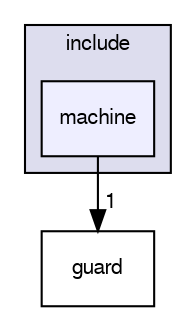 digraph "include/machine" {
  bgcolor=transparent;
  compound=true
  node [ fontsize="10", fontname="FreeSans"];
  edge [ labelfontsize="10", labelfontname="FreeSans"];
  subgraph clusterdir_d44c64559bbebec7f509842c48db8b23 {
    graph [ bgcolor="#ddddee", pencolor="black", label="include" fontname="FreeSans", fontsize="10", URL="dir_d44c64559bbebec7f509842c48db8b23.html"]
  dir_c25c118f76a81c77ceea021073727baa [shape=box, label="machine", style="filled", fillcolor="#eeeeff", pencolor="black", URL="dir_c25c118f76a81c77ceea021073727baa.html"];
  }
  dir_d351f5eb9dc394a602aa43835ddf1c15 [shape=box label="guard" URL="dir_d351f5eb9dc394a602aa43835ddf1c15.html"];
  dir_c25c118f76a81c77ceea021073727baa->dir_d351f5eb9dc394a602aa43835ddf1c15 [headlabel="1", labeldistance=1.5 headhref="dir_000004_000003.html"];
}
